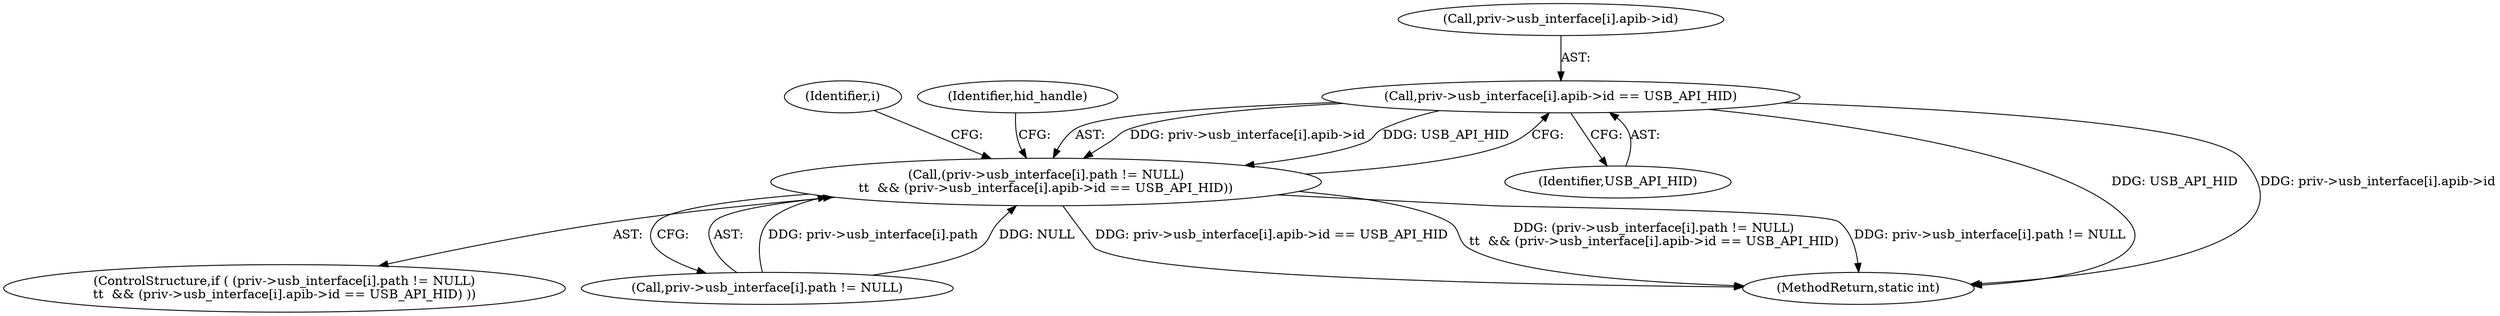 digraph "1_Chrome_ac149a8d4371c0e01e0934fdd57b09e86f96b5b9_20@array" {
"1000178" [label="(Call,priv->usb_interface[i].apib->id == USB_API_HID)"];
"1000168" [label="(Call,(priv->usb_interface[i].path != NULL)\n\t\t  && (priv->usb_interface[i].apib->id == USB_API_HID))"];
"1000178" [label="(Call,priv->usb_interface[i].apib->id == USB_API_HID)"];
"1000165" [label="(Identifier,i)"];
"1000168" [label="(Call,(priv->usb_interface[i].path != NULL)\n\t\t  && (priv->usb_interface[i].apib->id == USB_API_HID))"];
"1000188" [label="(Identifier,USB_API_HID)"];
"1000191" [label="(Identifier,hid_handle)"];
"1000179" [label="(Call,priv->usb_interface[i].apib->id)"];
"1000169" [label="(Call,priv->usb_interface[i].path != NULL)"];
"1000167" [label="(ControlStructure,if ( (priv->usb_interface[i].path != NULL)\n\t\t  && (priv->usb_interface[i].apib->id == USB_API_HID) ))"];
"1000737" [label="(MethodReturn,static int)"];
"1000178" -> "1000168"  [label="AST: "];
"1000178" -> "1000188"  [label="CFG: "];
"1000179" -> "1000178"  [label="AST: "];
"1000188" -> "1000178"  [label="AST: "];
"1000168" -> "1000178"  [label="CFG: "];
"1000178" -> "1000737"  [label="DDG: USB_API_HID"];
"1000178" -> "1000737"  [label="DDG: priv->usb_interface[i].apib->id"];
"1000178" -> "1000168"  [label="DDG: priv->usb_interface[i].apib->id"];
"1000178" -> "1000168"  [label="DDG: USB_API_HID"];
"1000168" -> "1000167"  [label="AST: "];
"1000168" -> "1000169"  [label="CFG: "];
"1000169" -> "1000168"  [label="AST: "];
"1000191" -> "1000168"  [label="CFG: "];
"1000165" -> "1000168"  [label="CFG: "];
"1000168" -> "1000737"  [label="DDG: priv->usb_interface[i].apib->id == USB_API_HID"];
"1000168" -> "1000737"  [label="DDG: (priv->usb_interface[i].path != NULL)\n\t\t  && (priv->usb_interface[i].apib->id == USB_API_HID)"];
"1000168" -> "1000737"  [label="DDG: priv->usb_interface[i].path != NULL"];
"1000169" -> "1000168"  [label="DDG: priv->usb_interface[i].path"];
"1000169" -> "1000168"  [label="DDG: NULL"];
}
